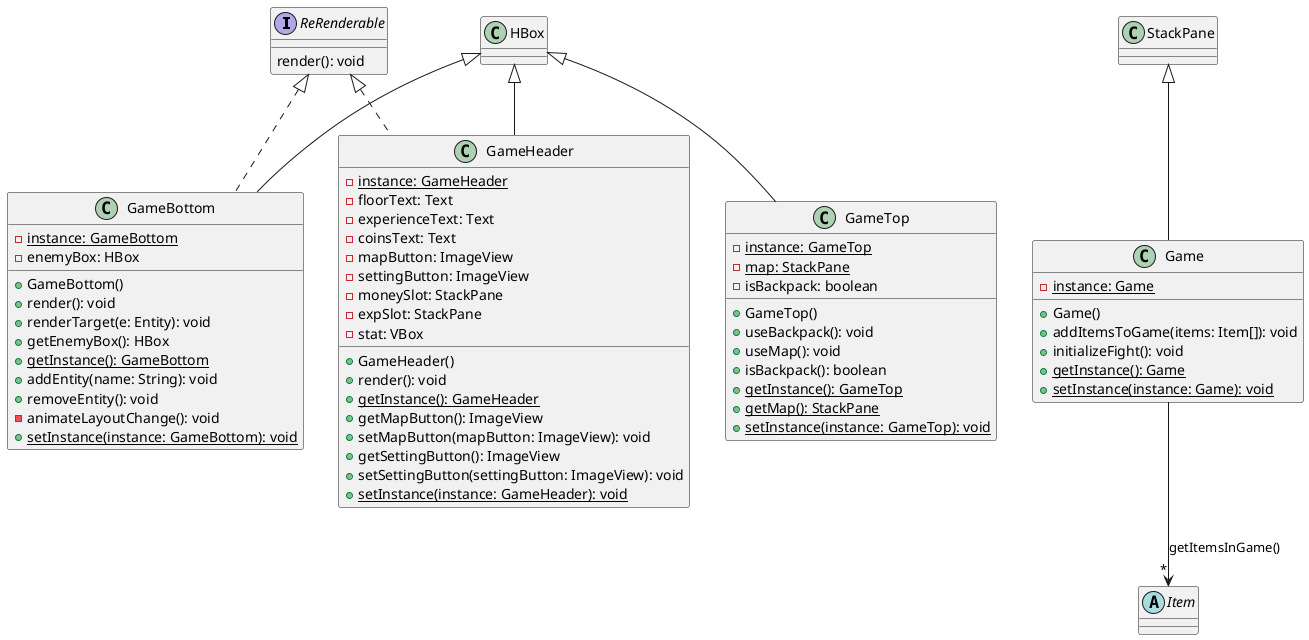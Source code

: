 @startuml
interface ReRenderable [[java:interfaces.ReRenderable]] {
	render(): void
}
class StackPane {}
class HBox {}
abstract class Item [[java:game.item.Item]] {}
class Game [[java:game.Game]] {
	-{static} instance: Game
	+Game()
	+addItemsToGame(items: Item[]): void
	+initializeFight(): void
	+{static} getInstance(): Game
	+{static} setInstance(instance: Game): void
}
class GameHeader [[java:game.GameHeader]] {
	-{static} instance: GameHeader
	-floorText: Text
	-experienceText: Text
	-coinsText: Text
	-mapButton: ImageView
	-settingButton: ImageView
	-moneySlot: StackPane
	-expSlot: StackPane
	-stat: VBox
	+GameHeader()
	+render(): void
	+{static} getInstance(): GameHeader
	+getMapButton(): ImageView
	+setMapButton(mapButton: ImageView): void
	+getSettingButton(): ImageView
	+setSettingButton(settingButton: ImageView): void
	+{static} setInstance(instance: GameHeader): void
}
class GameTop [[java:game.GameTop]] {
	-{static} instance: GameTop
	-{static} map: StackPane
	-isBackpack: boolean
	+GameTop()
	+useBackpack(): void
	+useMap(): void
	+isBackpack(): boolean
	+{static} getInstance(): GameTop
	+{static} getMap(): StackPane
	+{static} setInstance(instance: GameTop): void
}
class GameBottom [[java:game.GameBottom]] {
	-{static} instance: GameBottom
	-enemyBox: HBox
	+GameBottom()
	+render(): void
	+renderTarget(e: Entity): void
	+getEnemyBox(): HBox
	+{static} getInstance(): GameBottom
	+addEntity(name: String): void
	+removeEntity(): void
	-animateLayoutChange(): void
	+{static} setInstance(instance: GameBottom): void
}
StackPane <|-- Game
Game --> "*" Item : getItemsInGame()
HBox <|-- GameHeader
ReRenderable <|.. GameHeader
HBox <|-- GameTop
HBox <|-- GameBottom
ReRenderable <|.. GameBottom

@enduml